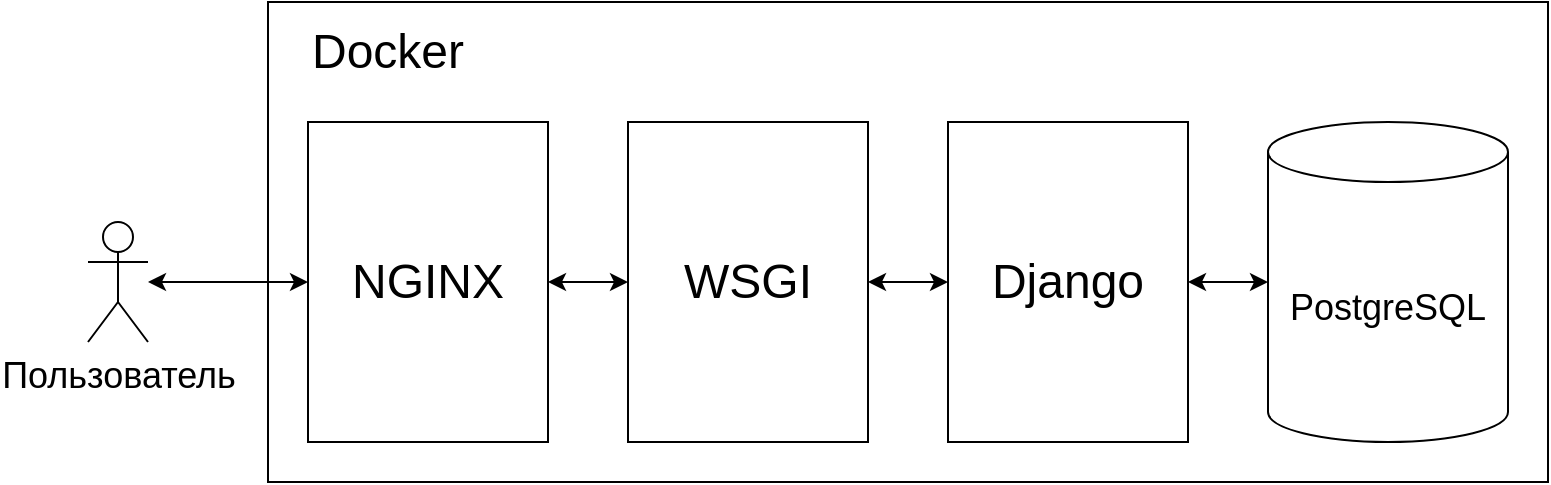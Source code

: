 <mxfile version="15.8.6" type="device"><diagram id="c9isrtsWpuLFfDHlVAk3" name="Page-1"><mxGraphModel dx="1865" dy="537" grid="1" gridSize="10" guides="1" tooltips="1" connect="1" arrows="1" fold="1" page="1" pageScale="1" pageWidth="827" pageHeight="1169" math="0" shadow="0"><root><mxCell id="0"/><mxCell id="1" parent="0"/><mxCell id="b2iKWfpy71-qshWsONf5-14" value="" style="rounded=0;whiteSpace=wrap;html=1;fontSize=18;" parent="1" vertex="1"><mxGeometry x="-680" y="30" width="640" height="240" as="geometry"/></mxCell><mxCell id="b2iKWfpy71-qshWsONf5-2" value="&lt;font style=&quot;font-size: 24px&quot;&gt;NGINX&lt;br&gt;&lt;/font&gt;" style="rounded=0;whiteSpace=wrap;html=1;" parent="1" vertex="1"><mxGeometry x="-660" y="90" width="120" height="160" as="geometry"/></mxCell><mxCell id="b2iKWfpy71-qshWsONf5-3" value="&lt;font style=&quot;font-size: 24px&quot;&gt;WSGI&lt;/font&gt;" style="rounded=0;whiteSpace=wrap;html=1;" parent="1" vertex="1"><mxGeometry x="-500" y="90" width="120" height="160" as="geometry"/></mxCell><mxCell id="b2iKWfpy71-qshWsONf5-4" value="&lt;font style=&quot;font-size: 24px&quot;&gt;Django&lt;/font&gt;" style="rounded=0;whiteSpace=wrap;html=1;" parent="1" vertex="1"><mxGeometry x="-340" y="90" width="120" height="160" as="geometry"/></mxCell><mxCell id="b2iKWfpy71-qshWsONf5-5" value="" style="endArrow=classic;startArrow=classic;html=1;rounded=0;fontSize=18;entryX=0;entryY=0.5;entryDx=0;entryDy=0;exitX=1;exitY=0.5;exitDx=0;exitDy=0;" parent="1" source="b2iKWfpy71-qshWsONf5-3" target="b2iKWfpy71-qshWsONf5-4" edge="1"><mxGeometry width="50" height="50" relative="1" as="geometry"><mxPoint x="-340" y="190" as="sourcePoint"/><mxPoint x="-290" y="140" as="targetPoint"/></mxGeometry></mxCell><mxCell id="b2iKWfpy71-qshWsONf5-6" value="" style="endArrow=classic;startArrow=classic;html=1;rounded=0;fontSize=18;entryX=0;entryY=0.5;entryDx=0;entryDy=0;exitX=1;exitY=0.5;exitDx=0;exitDy=0;" parent="1" source="b2iKWfpy71-qshWsONf5-2" target="b2iKWfpy71-qshWsONf5-3" edge="1"><mxGeometry width="50" height="50" relative="1" as="geometry"><mxPoint x="-540" y="170" as="sourcePoint"/><mxPoint x="-460" y="169.5" as="targetPoint"/></mxGeometry></mxCell><mxCell id="b2iKWfpy71-qshWsONf5-8" value="Пользователь" style="shape=umlActor;verticalLabelPosition=bottom;verticalAlign=top;html=1;outlineConnect=0;fontSize=18;" parent="1" vertex="1"><mxGeometry x="-770" y="140" width="30" height="60" as="geometry"/></mxCell><mxCell id="b2iKWfpy71-qshWsONf5-11" value="" style="endArrow=classic;startArrow=classic;html=1;rounded=0;fontSize=18;entryX=0;entryY=0.5;entryDx=0;entryDy=0;" parent="1" source="b2iKWfpy71-qshWsONf5-8" target="b2iKWfpy71-qshWsONf5-2" edge="1"><mxGeometry width="50" height="50" relative="1" as="geometry"><mxPoint x="-710" y="210" as="sourcePoint"/><mxPoint x="-660" y="160" as="targetPoint"/></mxGeometry></mxCell><mxCell id="b2iKWfpy71-qshWsONf5-12" value="PostgreSQL" style="shape=cylinder3;whiteSpace=wrap;html=1;boundedLbl=1;backgroundOutline=1;size=15;fontSize=18;" parent="1" vertex="1"><mxGeometry x="-180" y="90" width="120" height="160" as="geometry"/></mxCell><mxCell id="b2iKWfpy71-qshWsONf5-13" value="" style="endArrow=classic;startArrow=classic;html=1;rounded=0;fontSize=18;entryX=0;entryY=0.5;entryDx=0;entryDy=0;entryPerimeter=0;exitX=1;exitY=0.5;exitDx=0;exitDy=0;" parent="1" source="b2iKWfpy71-qshWsONf5-4" target="b2iKWfpy71-qshWsONf5-12" edge="1"><mxGeometry width="50" height="50" relative="1" as="geometry"><mxPoint x="-390" y="280" as="sourcePoint"/><mxPoint x="-340" y="230" as="targetPoint"/></mxGeometry></mxCell><mxCell id="b2iKWfpy71-qshWsONf5-15" value="&lt;font style=&quot;font-size: 24px&quot;&gt;Docker&lt;/font&gt;" style="text;html=1;strokeColor=none;fillColor=none;align=center;verticalAlign=middle;whiteSpace=wrap;rounded=0;fontSize=18;" parent="1" vertex="1"><mxGeometry x="-650" y="40" width="60" height="30" as="geometry"/></mxCell></root></mxGraphModel></diagram></mxfile>